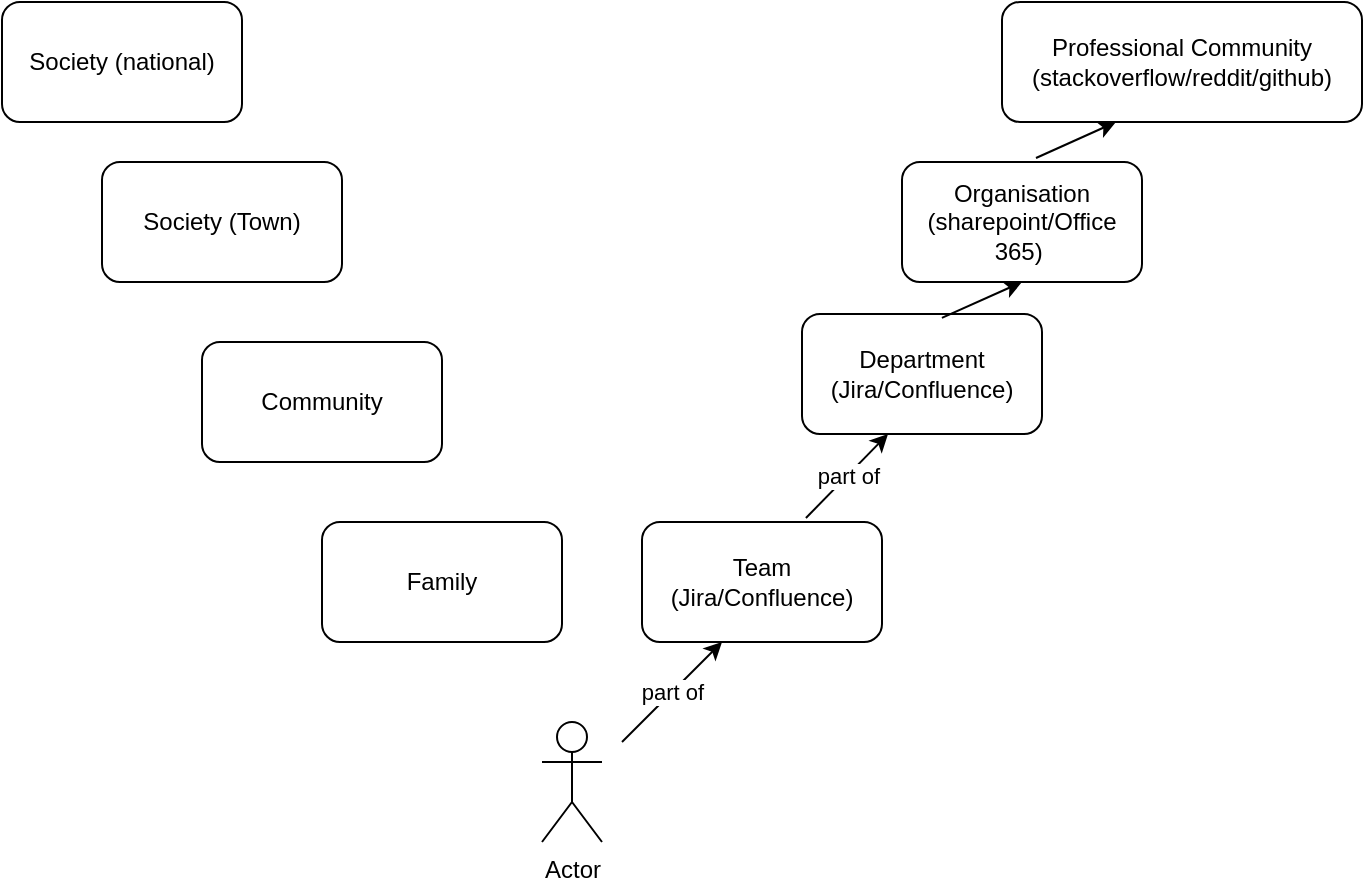 <mxfile version="15.8.2" type="github">
  <diagram id="Y5T8_syeX5vwAwg6gkkW" name="Page-1">
    <mxGraphModel dx="1422" dy="746" grid="1" gridSize="10" guides="1" tooltips="1" connect="1" arrows="1" fold="1" page="1" pageScale="1" pageWidth="827" pageHeight="1169" math="0" shadow="0">
      <root>
        <mxCell id="0" />
        <mxCell id="1" parent="0" />
        <mxCell id="jGl2fSdbbNGWHUqybseb-1" value="Actor" style="shape=umlActor;verticalLabelPosition=bottom;verticalAlign=top;html=1;outlineConnect=0;" vertex="1" parent="1">
          <mxGeometry x="280" y="400" width="30" height="60" as="geometry" />
        </mxCell>
        <mxCell id="jGl2fSdbbNGWHUqybseb-7" value="Family" style="rounded=1;whiteSpace=wrap;html=1;" vertex="1" parent="1">
          <mxGeometry x="170" y="300" width="120" height="60" as="geometry" />
        </mxCell>
        <mxCell id="jGl2fSdbbNGWHUqybseb-8" value="Community" style="rounded=1;whiteSpace=wrap;html=1;" vertex="1" parent="1">
          <mxGeometry x="110" y="210" width="120" height="60" as="geometry" />
        </mxCell>
        <mxCell id="jGl2fSdbbNGWHUqybseb-9" value="Society (national)" style="rounded=1;whiteSpace=wrap;html=1;" vertex="1" parent="1">
          <mxGeometry x="10" y="40" width="120" height="60" as="geometry" />
        </mxCell>
        <mxCell id="jGl2fSdbbNGWHUqybseb-10" value="Team (Jira/Confluence)" style="rounded=1;whiteSpace=wrap;html=1;" vertex="1" parent="1">
          <mxGeometry x="330" y="300" width="120" height="60" as="geometry" />
        </mxCell>
        <mxCell id="jGl2fSdbbNGWHUqybseb-11" value="Department (Jira/Confluence)" style="rounded=1;whiteSpace=wrap;html=1;" vertex="1" parent="1">
          <mxGeometry x="410" y="196" width="120" height="60" as="geometry" />
        </mxCell>
        <mxCell id="jGl2fSdbbNGWHUqybseb-12" value="Organisation (sharepoint/Office 365)&amp;nbsp;" style="rounded=1;whiteSpace=wrap;html=1;" vertex="1" parent="1">
          <mxGeometry x="460" y="120" width="120" height="60" as="geometry" />
        </mxCell>
        <mxCell id="jGl2fSdbbNGWHUqybseb-13" value="Professional Community (stackoverflow/reddit/github)" style="rounded=1;whiteSpace=wrap;html=1;" vertex="1" parent="1">
          <mxGeometry x="510" y="40" width="180" height="60" as="geometry" />
        </mxCell>
        <mxCell id="jGl2fSdbbNGWHUqybseb-14" value="Society (Town)" style="rounded=1;whiteSpace=wrap;html=1;" vertex="1" parent="1">
          <mxGeometry x="60" y="120" width="120" height="60" as="geometry" />
        </mxCell>
        <mxCell id="jGl2fSdbbNGWHUqybseb-15" value="part of" style="endArrow=classic;html=1;rounded=0;" edge="1" parent="1">
          <mxGeometry width="50" height="50" relative="1" as="geometry">
            <mxPoint x="320" y="410" as="sourcePoint" />
            <mxPoint x="370" y="360" as="targetPoint" />
          </mxGeometry>
        </mxCell>
        <mxCell id="jGl2fSdbbNGWHUqybseb-16" value="part of" style="endArrow=classic;html=1;rounded=0;exitX=0.683;exitY=-0.033;exitDx=0;exitDy=0;exitPerimeter=0;" edge="1" parent="1" source="jGl2fSdbbNGWHUqybseb-10">
          <mxGeometry width="50" height="50" relative="1" as="geometry">
            <mxPoint x="403" y="306" as="sourcePoint" />
            <mxPoint x="453" y="256" as="targetPoint" />
          </mxGeometry>
        </mxCell>
        <mxCell id="jGl2fSdbbNGWHUqybseb-19" value="" style="endArrow=classic;html=1;rounded=0;entryX=0.5;entryY=1;entryDx=0;entryDy=0;exitX=0.583;exitY=0.033;exitDx=0;exitDy=0;exitPerimeter=0;" edge="1" parent="1" source="jGl2fSdbbNGWHUqybseb-11" target="jGl2fSdbbNGWHUqybseb-12">
          <mxGeometry width="50" height="50" relative="1" as="geometry">
            <mxPoint x="480" y="190" as="sourcePoint" />
            <mxPoint x="520" y="160" as="targetPoint" />
          </mxGeometry>
        </mxCell>
        <mxCell id="jGl2fSdbbNGWHUqybseb-20" value="" style="endArrow=classic;html=1;rounded=0;entryX=0.5;entryY=1;entryDx=0;entryDy=0;" edge="1" parent="1">
          <mxGeometry width="50" height="50" relative="1" as="geometry">
            <mxPoint x="527" y="118" as="sourcePoint" />
            <mxPoint x="567" y="100" as="targetPoint" />
          </mxGeometry>
        </mxCell>
      </root>
    </mxGraphModel>
  </diagram>
</mxfile>
